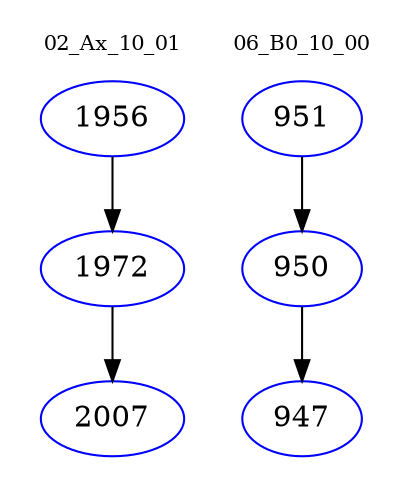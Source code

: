 digraph{
subgraph cluster_0 {
color = white
label = "02_Ax_10_01";
fontsize=10;
T0_1956 [label="1956", color="blue"]
T0_1956 -> T0_1972 [color="black"]
T0_1972 [label="1972", color="blue"]
T0_1972 -> T0_2007 [color="black"]
T0_2007 [label="2007", color="blue"]
}
subgraph cluster_1 {
color = white
label = "06_B0_10_00";
fontsize=10;
T1_951 [label="951", color="blue"]
T1_951 -> T1_950 [color="black"]
T1_950 [label="950", color="blue"]
T1_950 -> T1_947 [color="black"]
T1_947 [label="947", color="blue"]
}
}
